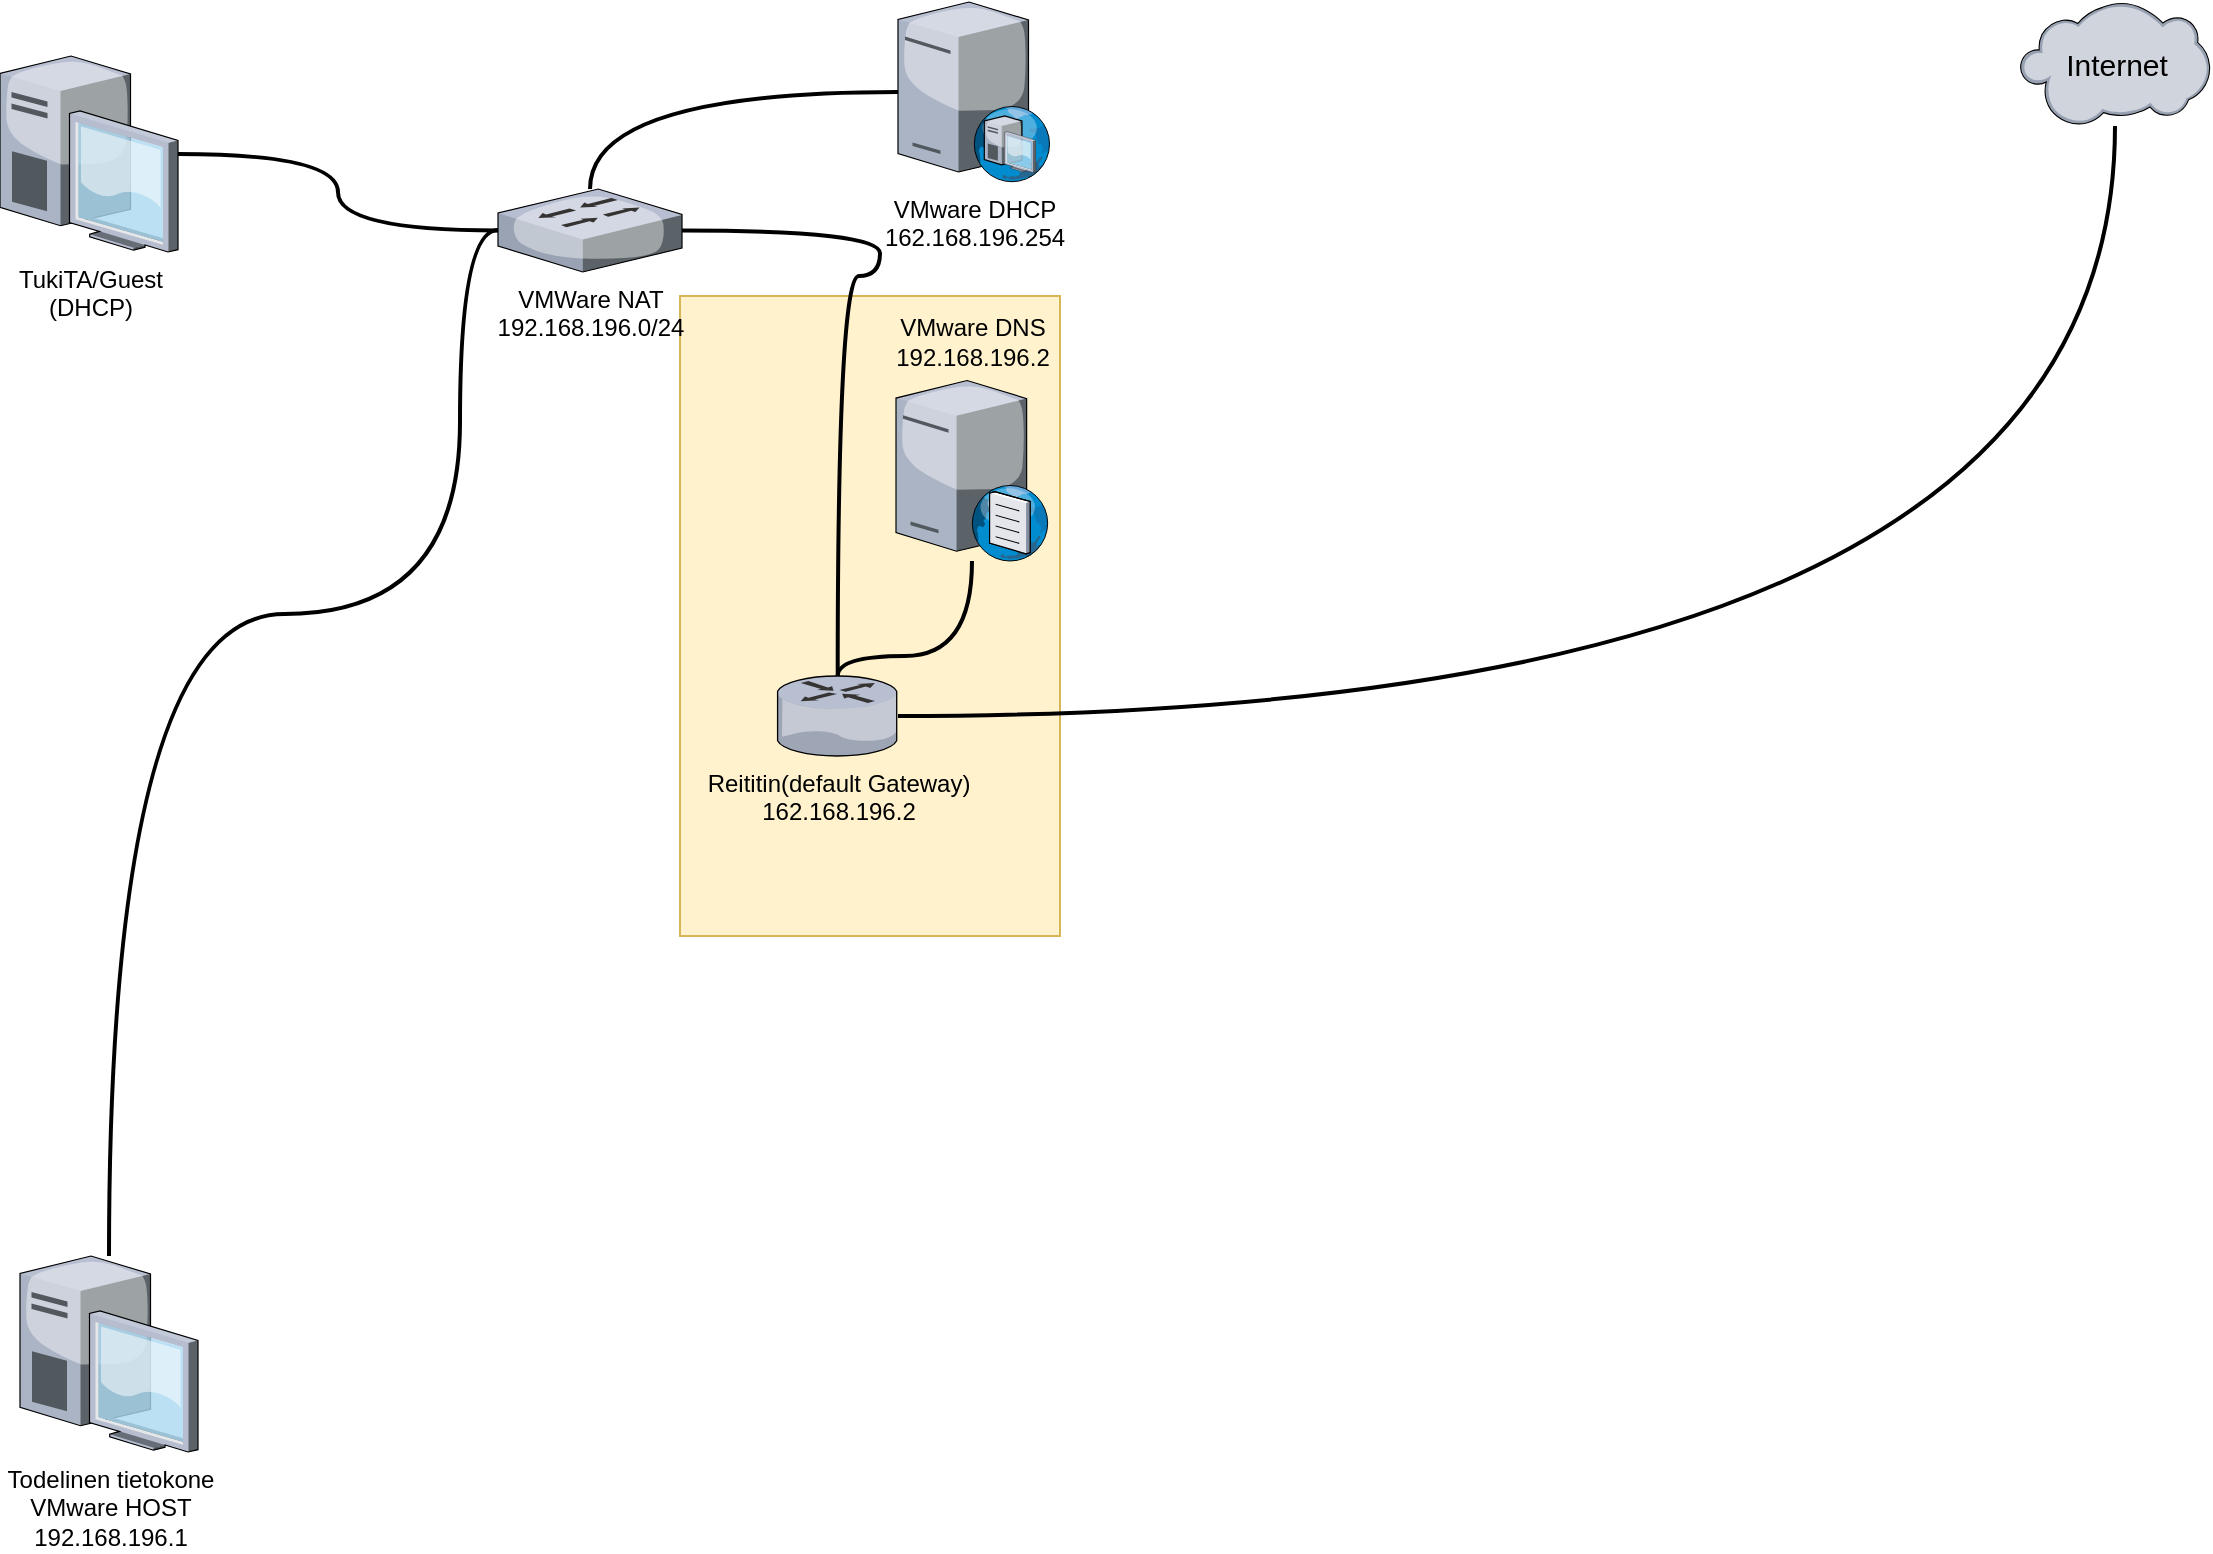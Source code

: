 <mxfile version="14.1.8" type="device"><diagram id="XgbdjFYVJrWETveCW-Va" name="NAT-verkko"><mxGraphModel dx="1422" dy="1769" grid="1" gridSize="10" guides="1" tooltips="1" connect="1" arrows="1" fold="1" page="1" pageScale="1" pageWidth="1169" pageHeight="827" math="0" shadow="0"><root><mxCell id="0"/><mxCell id="1" parent="0"/><mxCell id="5Y81mUafaTep7VcpTeCg-17" value="" style="rounded=0;whiteSpace=wrap;html=1;strokeWidth=1;fillColor=#fff2cc;strokeColor=#d6b656;" vertex="1" parent="1"><mxGeometry x="400" y="-680" width="190" height="320" as="geometry"/></mxCell><mxCell id="5Y81mUafaTep7VcpTeCg-16" style="edgeStyle=orthogonalEdgeStyle;curved=1;rounded=1;orthogonalLoop=1;jettySize=auto;html=1;endArrow=none;endFill=0;strokeColor=#000000;strokeWidth=2;" edge="1" parent="1" source="5Y81mUafaTep7VcpTeCg-1" target="5Y81mUafaTep7VcpTeCg-4"><mxGeometry relative="1" as="geometry"><Array as="points"><mxPoint x="290" y="-521"/><mxPoint x="290" y="-713"/></Array></mxGeometry></mxCell><mxCell id="5Y81mUafaTep7VcpTeCg-1" value="Todelinen tietokone&lt;br&gt;VMware HOST&lt;br&gt;192.168.196.1" style="verticalLabelPosition=bottom;aspect=fixed;html=1;verticalAlign=top;strokeColor=none;align=center;outlineConnect=0;shape=mxgraph.citrix.desktop;" vertex="1" parent="1"><mxGeometry x="70" y="-200" width="89" height="98" as="geometry"/></mxCell><mxCell id="5Y81mUafaTep7VcpTeCg-9" style="edgeStyle=orthogonalEdgeStyle;rounded=1;orthogonalLoop=1;jettySize=auto;html=1;strokeWidth=2;curved=1;endArrow=none;endFill=0;" edge="1" parent="1" source="5Y81mUafaTep7VcpTeCg-2" target="5Y81mUafaTep7VcpTeCg-4"><mxGeometry relative="1" as="geometry"/></mxCell><mxCell id="5Y81mUafaTep7VcpTeCg-2" value="TukiTA/Guest&lt;br&gt;(DHCP)" style="verticalLabelPosition=bottom;aspect=fixed;html=1;verticalAlign=top;strokeColor=none;align=center;outlineConnect=0;shape=mxgraph.citrix.desktop;" vertex="1" parent="1"><mxGeometry x="60" y="-800" width="89" height="98" as="geometry"/></mxCell><mxCell id="5Y81mUafaTep7VcpTeCg-3" value="Internet" style="verticalLabelPosition=middle;aspect=fixed;html=1;verticalAlign=middle;strokeColor=#d79b00;align=center;outlineConnect=0;shape=mxgraph.citrix.cloud;labelPosition=center;fontSize=15;fillColor=#ffe6cc;" vertex="1" parent="1"><mxGeometry x="1070" y="-827" width="95" height="62" as="geometry"/></mxCell><mxCell id="5Y81mUafaTep7VcpTeCg-11" style="edgeStyle=orthogonalEdgeStyle;curved=1;rounded=1;orthogonalLoop=1;jettySize=auto;html=1;strokeColor=#000000;strokeWidth=2;endArrow=none;endFill=0;" edge="1" parent="1" source="5Y81mUafaTep7VcpTeCg-4" target="5Y81mUafaTep7VcpTeCg-10"><mxGeometry relative="1" as="geometry"><Array as="points"><mxPoint x="500" y="-713"/><mxPoint x="500" y="-690"/></Array></mxGeometry></mxCell><mxCell id="5Y81mUafaTep7VcpTeCg-4" value="VMWare NAT&lt;br&gt;192.168.196.0/24" style="verticalLabelPosition=bottom;aspect=fixed;html=1;verticalAlign=top;strokeColor=none;align=center;outlineConnect=0;shape=mxgraph.citrix.switch;" vertex="1" parent="1"><mxGeometry x="309" y="-733.5" width="92" height="41.5" as="geometry"/></mxCell><mxCell id="5Y81mUafaTep7VcpTeCg-5" value="VMware DNS&lt;br&gt;192.168.196.2" style="verticalLabelPosition=top;aspect=fixed;html=1;verticalAlign=bottom;strokeColor=none;align=center;outlineConnect=0;shape=mxgraph.citrix.dns_server;labelPosition=center;" vertex="1" parent="1"><mxGeometry x="508" y="-640" width="76.5" height="92.5" as="geometry"/></mxCell><mxCell id="5Y81mUafaTep7VcpTeCg-15" style="edgeStyle=orthogonalEdgeStyle;curved=1;rounded=1;orthogonalLoop=1;jettySize=auto;html=1;endArrow=none;endFill=0;strokeColor=#000000;strokeWidth=2;" edge="1" parent="1" source="5Y81mUafaTep7VcpTeCg-6" target="5Y81mUafaTep7VcpTeCg-4"><mxGeometry relative="1" as="geometry"/></mxCell><mxCell id="5Y81mUafaTep7VcpTeCg-6" value="VMware DHCP&lt;br&gt;162.168.196.254" style="verticalLabelPosition=bottom;aspect=fixed;html=1;verticalAlign=top;strokeColor=none;align=center;outlineConnect=0;shape=mxgraph.citrix.dhcp_server;" vertex="1" parent="1"><mxGeometry x="509" y="-827" width="76" height="90" as="geometry"/></mxCell><mxCell id="5Y81mUafaTep7VcpTeCg-12" style="edgeStyle=orthogonalEdgeStyle;curved=1;rounded=1;orthogonalLoop=1;jettySize=auto;html=1;strokeColor=#000000;strokeWidth=2;endArrow=none;endFill=0;" edge="1" parent="1" source="5Y81mUafaTep7VcpTeCg-10" target="5Y81mUafaTep7VcpTeCg-3"><mxGeometry relative="1" as="geometry"/></mxCell><mxCell id="5Y81mUafaTep7VcpTeCg-13" style="edgeStyle=orthogonalEdgeStyle;curved=1;rounded=1;orthogonalLoop=1;jettySize=auto;html=1;strokeColor=#000000;strokeWidth=2;endArrow=none;endFill=0;" edge="1" parent="1" source="5Y81mUafaTep7VcpTeCg-10" target="5Y81mUafaTep7VcpTeCg-5"><mxGeometry relative="1" as="geometry"><Array as="points"><mxPoint x="479" y="-500"/><mxPoint x="546" y="-500"/></Array></mxGeometry></mxCell><mxCell id="5Y81mUafaTep7VcpTeCg-10" value="Reititin(default Gateway)&lt;br&gt;162.168.196.2" style="verticalLabelPosition=bottom;aspect=fixed;html=1;verticalAlign=top;strokeColor=none;align=center;outlineConnect=0;shape=mxgraph.citrix.router;strokeWidth=1;" vertex="1" parent="1"><mxGeometry x="448.73" y="-490" width="60.27" height="40" as="geometry"/></mxCell></root></mxGraphModel></diagram></mxfile>